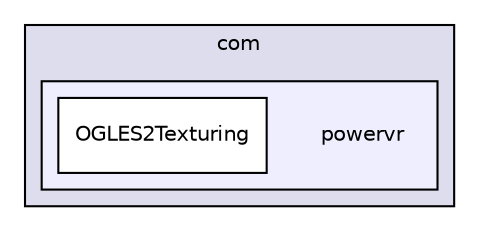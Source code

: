 digraph "PVR/SDK_3.4/Examples/Beginner/03_Texturing/OGLES2/Build/Android/src/com/powervr" {
  compound=true
  node [ fontsize="10", fontname="Helvetica"];
  edge [ labelfontsize="10", labelfontname="Helvetica"];
  subgraph clusterdir_7f107589aeedd0174f7e0dfb278d3d86 {
    graph [ bgcolor="#ddddee", pencolor="black", label="com" fontname="Helvetica", fontsize="10", URL="dir_7f107589aeedd0174f7e0dfb278d3d86.html"]
  subgraph clusterdir_1c2adf30f8e834dcab99fda15cfc4d46 {
    graph [ bgcolor="#eeeeff", pencolor="black", label="" URL="dir_1c2adf30f8e834dcab99fda15cfc4d46.html"];
    dir_1c2adf30f8e834dcab99fda15cfc4d46 [shape=plaintext label="powervr"];
    dir_54796a8f73fc1519aee51da764cd58d5 [shape=box label="OGLES2Texturing" color="black" fillcolor="white" style="filled" URL="dir_54796a8f73fc1519aee51da764cd58d5.html"];
  }
  }
}
